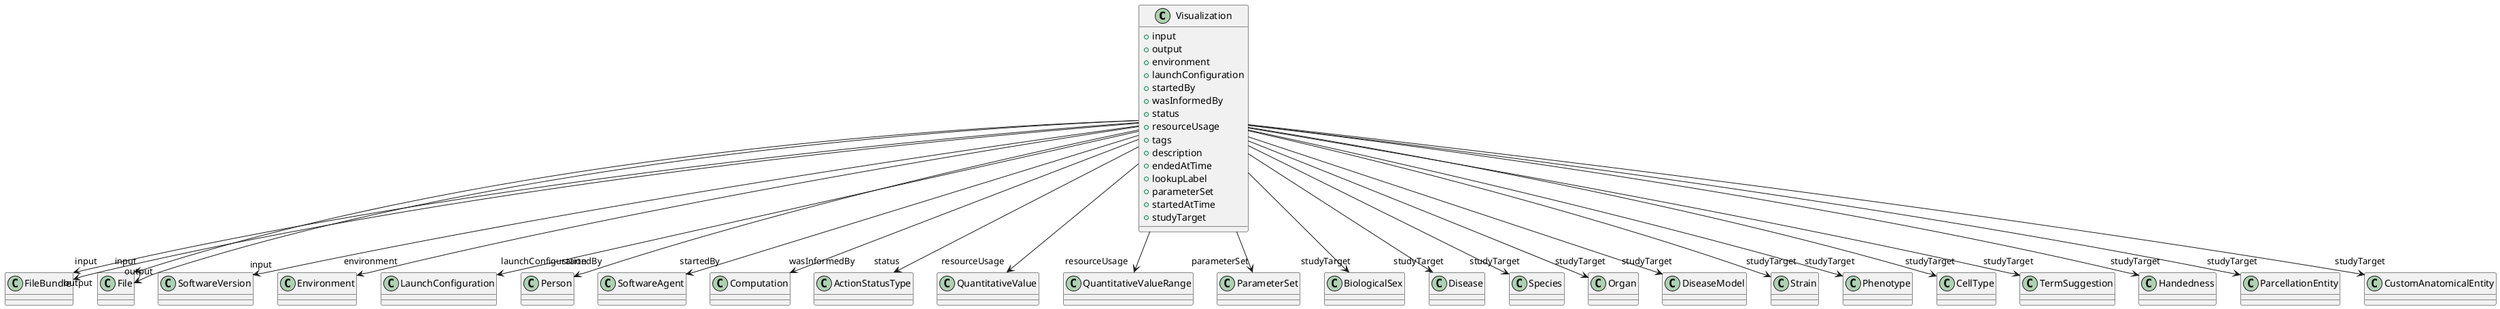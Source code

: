 @startuml
class Visualization {
+input
+output
+environment
+launchConfiguration
+startedBy
+wasInformedBy
+status
+resourceUsage
+tags
+description
+endedAtTime
+lookupLabel
+parameterSet
+startedAtTime
+studyTarget

}
Visualization -d-> "input" FileBundle
Visualization -d-> "input" File
Visualization -d-> "input" SoftwareVersion
Visualization -d-> "output" FileBundle
Visualization -d-> "output" File
Visualization -d-> "environment" Environment
Visualization -d-> "launchConfiguration" LaunchConfiguration
Visualization -d-> "startedBy" Person
Visualization -d-> "startedBy" SoftwareAgent
Visualization -d-> "wasInformedBy" Computation
Visualization -d-> "status" ActionStatusType
Visualization -d-> "resourceUsage" QuantitativeValue
Visualization -d-> "resourceUsage" QuantitativeValueRange
Visualization -d-> "parameterSet" ParameterSet
Visualization -d-> "studyTarget" BiologicalSex
Visualization -d-> "studyTarget" Disease
Visualization -d-> "studyTarget" Species
Visualization -d-> "studyTarget" Organ
Visualization -d-> "studyTarget" DiseaseModel
Visualization -d-> "studyTarget" Strain
Visualization -d-> "studyTarget" Phenotype
Visualization -d-> "studyTarget" CellType
Visualization -d-> "studyTarget" TermSuggestion
Visualization -d-> "studyTarget" Handedness
Visualization -d-> "studyTarget" ParcellationEntity
Visualization -d-> "studyTarget" CustomAnatomicalEntity

@enduml